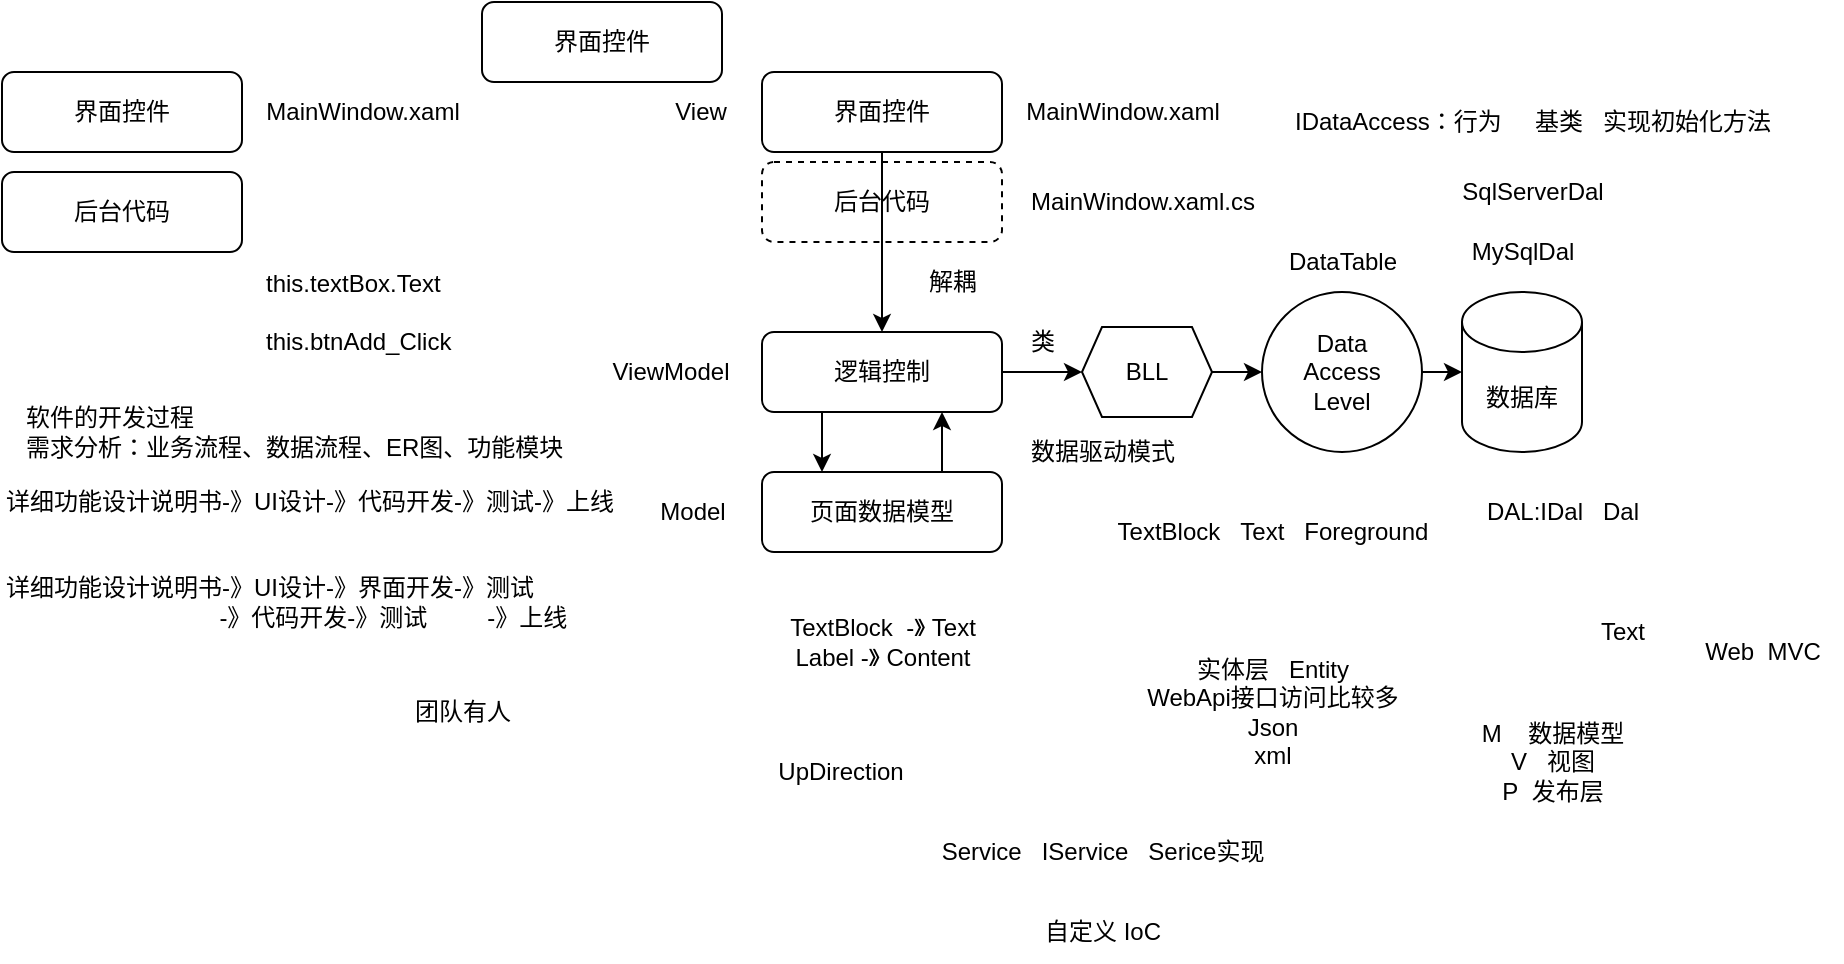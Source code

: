 <mxfile version="20.8.16" type="device"><diagram name="第 1 页" id="QO9Ejde6N6eWFW_AFvJA"><mxGraphModel dx="828" dy="499" grid="1" gridSize="10" guides="1" tooltips="1" connect="1" arrows="1" fold="1" page="1" pageScale="1" pageWidth="827" pageHeight="1169" math="0" shadow="0"><root><mxCell id="0"/><mxCell id="1" parent="0"/><mxCell id="2FYIfQrSe23jGMMo9iN6-1" value="界面控件" style="rounded=1;whiteSpace=wrap;html=1;" vertex="1" parent="1"><mxGeometry x="80" y="80" width="120" height="40" as="geometry"/></mxCell><mxCell id="2FYIfQrSe23jGMMo9iN6-2" value="后台代码" style="rounded=1;whiteSpace=wrap;html=1;dashed=1;" vertex="1" parent="1"><mxGeometry x="460" y="125" width="120" height="40" as="geometry"/></mxCell><mxCell id="2FYIfQrSe23jGMMo9iN6-3" value="MainWindow.xaml" style="text;html=1;align=center;verticalAlign=middle;resizable=0;points=[];autosize=1;strokeColor=none;fillColor=none;" vertex="1" parent="1"><mxGeometry x="200" y="85" width="120" height="30" as="geometry"/></mxCell><mxCell id="2FYIfQrSe23jGMMo9iN6-4" value="MainWindow.xaml.cs" style="text;html=1;align=center;verticalAlign=middle;resizable=0;points=[];autosize=1;strokeColor=none;fillColor=none;" vertex="1" parent="1"><mxGeometry x="580" y="130" width="140" height="30" as="geometry"/></mxCell><mxCell id="2FYIfQrSe23jGMMo9iN6-6" value="this.textBox.Text&lt;br&gt;&lt;br&gt;this.btnAdd_Click" style="text;html=1;align=left;verticalAlign=middle;resizable=0;points=[];autosize=1;strokeColor=none;fillColor=none;" vertex="1" parent="1"><mxGeometry x="210" y="170" width="120" height="60" as="geometry"/></mxCell><mxCell id="2FYIfQrSe23jGMMo9iN6-7" value="软件的开发过程&lt;br&gt;需求分析：业务流程、数据流程、ER图、功能模块" style="text;html=1;align=left;verticalAlign=middle;resizable=0;points=[];autosize=1;strokeColor=none;fillColor=none;" vertex="1" parent="1"><mxGeometry x="90" y="240" width="290" height="40" as="geometry"/></mxCell><mxCell id="2FYIfQrSe23jGMMo9iN6-8" value="详细功能设计说明书-》UI设计-》代码开发-》测试-》上线" style="text;html=1;align=left;verticalAlign=middle;resizable=0;points=[];autosize=1;strokeColor=none;fillColor=none;" vertex="1" parent="1"><mxGeometry x="80" y="280" width="330" height="30" as="geometry"/></mxCell><mxCell id="2FYIfQrSe23jGMMo9iN6-20" style="edgeStyle=orthogonalEdgeStyle;rounded=0;orthogonalLoop=1;jettySize=auto;html=1;exitX=0.5;exitY=1;exitDx=0;exitDy=0;entryX=0.5;entryY=0;entryDx=0;entryDy=0;" edge="1" parent="1" source="2FYIfQrSe23jGMMo9iN6-9" target="2FYIfQrSe23jGMMo9iN6-11"><mxGeometry relative="1" as="geometry"/></mxCell><mxCell id="2FYIfQrSe23jGMMo9iN6-9" value="界面控件" style="rounded=1;whiteSpace=wrap;html=1;" vertex="1" parent="1"><mxGeometry x="460" y="80" width="120" height="40" as="geometry"/></mxCell><mxCell id="2FYIfQrSe23jGMMo9iN6-10" value="MainWindow.xaml" style="text;html=1;align=center;verticalAlign=middle;resizable=0;points=[];autosize=1;strokeColor=none;fillColor=none;" vertex="1" parent="1"><mxGeometry x="580" y="85" width="120" height="30" as="geometry"/></mxCell><mxCell id="2FYIfQrSe23jGMMo9iN6-17" style="edgeStyle=orthogonalEdgeStyle;rounded=0;orthogonalLoop=1;jettySize=auto;html=1;exitX=0.25;exitY=1;exitDx=0;exitDy=0;entryX=0.25;entryY=0;entryDx=0;entryDy=0;" edge="1" parent="1" source="2FYIfQrSe23jGMMo9iN6-11" target="2FYIfQrSe23jGMMo9iN6-16"><mxGeometry relative="1" as="geometry"/></mxCell><mxCell id="2FYIfQrSe23jGMMo9iN6-39" style="edgeStyle=orthogonalEdgeStyle;rounded=0;orthogonalLoop=1;jettySize=auto;html=1;exitX=1;exitY=0.5;exitDx=0;exitDy=0;entryX=0;entryY=0.5;entryDx=0;entryDy=0;" edge="1" parent="1" source="2FYIfQrSe23jGMMo9iN6-11" target="2FYIfQrSe23jGMMo9iN6-37"><mxGeometry relative="1" as="geometry"/></mxCell><mxCell id="2FYIfQrSe23jGMMo9iN6-11" value="逻辑控制" style="rounded=1;whiteSpace=wrap;html=1;" vertex="1" parent="1"><mxGeometry x="460" y="210" width="120" height="40" as="geometry"/></mxCell><mxCell id="2FYIfQrSe23jGMMo9iN6-12" value="类" style="text;html=1;align=center;verticalAlign=middle;resizable=0;points=[];autosize=1;strokeColor=none;fillColor=none;" vertex="1" parent="1"><mxGeometry x="580" y="200" width="40" height="30" as="geometry"/></mxCell><mxCell id="2FYIfQrSe23jGMMo9iN6-13" value="后台代码" style="rounded=1;whiteSpace=wrap;html=1;" vertex="1" parent="1"><mxGeometry x="80" y="130" width="120" height="40" as="geometry"/></mxCell><mxCell id="2FYIfQrSe23jGMMo9iN6-14" value="详细功能设计说明书-》UI设计-》界面开发-》测试&lt;br&gt;&amp;nbsp; &amp;nbsp; &amp;nbsp; &amp;nbsp; &amp;nbsp; &amp;nbsp; &amp;nbsp; &amp;nbsp; &amp;nbsp; &amp;nbsp; &amp;nbsp; &amp;nbsp; &amp;nbsp; &amp;nbsp; &amp;nbsp; &amp;nbsp; -》代码开发-》测试&amp;nbsp; &amp;nbsp; &amp;nbsp; &amp;nbsp; &amp;nbsp;-》上线" style="text;html=1;align=left;verticalAlign=middle;resizable=0;points=[];autosize=1;strokeColor=none;fillColor=none;" vertex="1" parent="1"><mxGeometry x="80" y="325" width="300" height="40" as="geometry"/></mxCell><mxCell id="2FYIfQrSe23jGMMo9iN6-15" value="解耦" style="text;html=1;align=center;verticalAlign=middle;resizable=0;points=[];autosize=1;strokeColor=none;fillColor=none;" vertex="1" parent="1"><mxGeometry x="530" y="170" width="50" height="30" as="geometry"/></mxCell><mxCell id="2FYIfQrSe23jGMMo9iN6-18" style="edgeStyle=orthogonalEdgeStyle;rounded=0;orthogonalLoop=1;jettySize=auto;html=1;exitX=0.75;exitY=0;exitDx=0;exitDy=0;entryX=0.75;entryY=1;entryDx=0;entryDy=0;" edge="1" parent="1" source="2FYIfQrSe23jGMMo9iN6-16" target="2FYIfQrSe23jGMMo9iN6-11"><mxGeometry relative="1" as="geometry"/></mxCell><mxCell id="2FYIfQrSe23jGMMo9iN6-16" value="页面数据模型" style="rounded=1;whiteSpace=wrap;html=1;" vertex="1" parent="1"><mxGeometry x="460" y="280" width="120" height="40" as="geometry"/></mxCell><mxCell id="2FYIfQrSe23jGMMo9iN6-19" value="团队有人" style="text;html=1;align=center;verticalAlign=middle;resizable=0;points=[];autosize=1;strokeColor=none;fillColor=none;" vertex="1" parent="1"><mxGeometry x="275" y="385" width="70" height="30" as="geometry"/></mxCell><mxCell id="2FYIfQrSe23jGMMo9iN6-21" value="View" style="text;html=1;align=center;verticalAlign=middle;resizable=0;points=[];autosize=1;strokeColor=none;fillColor=none;" vertex="1" parent="1"><mxGeometry x="404" y="85" width="50" height="30" as="geometry"/></mxCell><mxCell id="2FYIfQrSe23jGMMo9iN6-22" value="ViewModel" style="text;html=1;align=center;verticalAlign=middle;resizable=0;points=[];autosize=1;strokeColor=none;fillColor=none;" vertex="1" parent="1"><mxGeometry x="374" y="215" width="80" height="30" as="geometry"/></mxCell><mxCell id="2FYIfQrSe23jGMMo9iN6-23" value="Model" style="text;html=1;align=center;verticalAlign=middle;resizable=0;points=[];autosize=1;strokeColor=none;fillColor=none;" vertex="1" parent="1"><mxGeometry x="395" y="285" width="60" height="30" as="geometry"/></mxCell><mxCell id="2FYIfQrSe23jGMMo9iN6-24" value="界面控件" style="rounded=1;whiteSpace=wrap;html=1;" vertex="1" parent="1"><mxGeometry x="320" y="45" width="120" height="40" as="geometry"/></mxCell><mxCell id="2FYIfQrSe23jGMMo9iN6-25" value="TextBlock&amp;nbsp; -》&amp;nbsp;Text&lt;br&gt;Label -》 Content" style="text;html=1;align=center;verticalAlign=middle;resizable=0;points=[];autosize=1;strokeColor=none;fillColor=none;" vertex="1" parent="1"><mxGeometry x="460" y="345" width="120" height="40" as="geometry"/></mxCell><mxCell id="2FYIfQrSe23jGMMo9iN6-27" value="数据库" style="shape=cylinder3;whiteSpace=wrap;html=1;boundedLbl=1;backgroundOutline=1;size=15;" vertex="1" parent="1"><mxGeometry x="810" y="190" width="60" height="80" as="geometry"/></mxCell><mxCell id="2FYIfQrSe23jGMMo9iN6-30" style="edgeStyle=orthogonalEdgeStyle;rounded=0;orthogonalLoop=1;jettySize=auto;html=1;exitX=1;exitY=0.5;exitDx=0;exitDy=0;entryX=0;entryY=0.5;entryDx=0;entryDy=0;entryPerimeter=0;" edge="1" parent="1" source="2FYIfQrSe23jGMMo9iN6-29" target="2FYIfQrSe23jGMMo9iN6-27"><mxGeometry relative="1" as="geometry"/></mxCell><mxCell id="2FYIfQrSe23jGMMo9iN6-29" value="Data&lt;br&gt;Access&lt;br&gt;Level" style="ellipse;whiteSpace=wrap;html=1;aspect=fixed;" vertex="1" parent="1"><mxGeometry x="710" y="190" width="80" height="80" as="geometry"/></mxCell><mxCell id="2FYIfQrSe23jGMMo9iN6-32" value="TextBlock&amp;nbsp; &amp;nbsp;Text&amp;nbsp; &amp;nbsp;Foreground" style="text;html=1;align=center;verticalAlign=middle;resizable=0;points=[];autosize=1;strokeColor=none;fillColor=none;" vertex="1" parent="1"><mxGeometry x="625" y="295" width="180" height="30" as="geometry"/></mxCell><mxCell id="2FYIfQrSe23jGMMo9iN6-33" value="数据驱动模式" style="text;html=1;align=center;verticalAlign=middle;resizable=0;points=[];autosize=1;strokeColor=none;fillColor=none;" vertex="1" parent="1"><mxGeometry x="580" y="255" width="100" height="30" as="geometry"/></mxCell><mxCell id="2FYIfQrSe23jGMMo9iN6-34" value="实体层&amp;nbsp; &amp;nbsp;Entity&lt;br&gt;WebApi接口访问比较多&lt;br&gt;Json&lt;br&gt;xml" style="text;html=1;align=center;verticalAlign=middle;resizable=0;points=[];autosize=1;strokeColor=none;fillColor=none;" vertex="1" parent="1"><mxGeometry x="640" y="365" width="150" height="70" as="geometry"/></mxCell><mxCell id="2FYIfQrSe23jGMMo9iN6-35" value="DataTable" style="text;html=1;align=center;verticalAlign=middle;resizable=0;points=[];autosize=1;strokeColor=none;fillColor=none;" vertex="1" parent="1"><mxGeometry x="710" y="160" width="80" height="30" as="geometry"/></mxCell><mxCell id="2FYIfQrSe23jGMMo9iN6-36" value="UpDirection" style="text;html=1;align=center;verticalAlign=middle;resizable=0;points=[];autosize=1;strokeColor=none;fillColor=none;" vertex="1" parent="1"><mxGeometry x="454" y="415" width="90" height="30" as="geometry"/></mxCell><mxCell id="2FYIfQrSe23jGMMo9iN6-40" style="edgeStyle=orthogonalEdgeStyle;rounded=0;orthogonalLoop=1;jettySize=auto;html=1;exitX=1;exitY=0.5;exitDx=0;exitDy=0;entryX=0;entryY=0.5;entryDx=0;entryDy=0;" edge="1" parent="1" source="2FYIfQrSe23jGMMo9iN6-37" target="2FYIfQrSe23jGMMo9iN6-29"><mxGeometry relative="1" as="geometry"/></mxCell><mxCell id="2FYIfQrSe23jGMMo9iN6-37" value="BLL" style="shape=hexagon;perimeter=hexagonPerimeter2;whiteSpace=wrap;html=1;fixedSize=1;size=10;" vertex="1" parent="1"><mxGeometry x="620" y="207.5" width="65" height="45" as="geometry"/></mxCell><mxCell id="2FYIfQrSe23jGMMo9iN6-41" value="DAL:IDal&amp;nbsp; &amp;nbsp;Dal" style="text;html=1;align=center;verticalAlign=middle;resizable=0;points=[];autosize=1;strokeColor=none;fillColor=none;" vertex="1" parent="1"><mxGeometry x="810" y="285" width="100" height="30" as="geometry"/></mxCell><mxCell id="2FYIfQrSe23jGMMo9iN6-42" value="Service&amp;nbsp; &amp;nbsp;IService&amp;nbsp; &amp;nbsp;Serice实现" style="text;html=1;align=center;verticalAlign=middle;resizable=0;points=[];autosize=1;strokeColor=none;fillColor=none;" vertex="1" parent="1"><mxGeometry x="540" y="455" width="180" height="30" as="geometry"/></mxCell><mxCell id="2FYIfQrSe23jGMMo9iN6-44" value="SqlServerDal" style="text;html=1;align=center;verticalAlign=middle;resizable=0;points=[];autosize=1;strokeColor=none;fillColor=none;" vertex="1" parent="1"><mxGeometry x="800" y="125" width="90" height="30" as="geometry"/></mxCell><mxCell id="2FYIfQrSe23jGMMo9iN6-45" value="IDataAccess：行为&amp;nbsp; &amp;nbsp; &amp;nbsp;基类&amp;nbsp; &amp;nbsp;实现初始化方法" style="text;html=1;align=center;verticalAlign=middle;resizable=0;points=[];autosize=1;strokeColor=none;fillColor=none;" vertex="1" parent="1"><mxGeometry x="715" y="90" width="260" height="30" as="geometry"/></mxCell><mxCell id="2FYIfQrSe23jGMMo9iN6-46" value="MySqlDal" style="text;html=1;align=center;verticalAlign=middle;resizable=0;points=[];autosize=1;strokeColor=none;fillColor=none;" vertex="1" parent="1"><mxGeometry x="805" y="155" width="70" height="30" as="geometry"/></mxCell><mxCell id="2FYIfQrSe23jGMMo9iN6-47" value="自定义 IoC" style="text;html=1;align=center;verticalAlign=middle;resizable=0;points=[];autosize=1;strokeColor=none;fillColor=none;" vertex="1" parent="1"><mxGeometry x="590" y="495" width="80" height="30" as="geometry"/></mxCell><mxCell id="2FYIfQrSe23jGMMo9iN6-49" value="Text" style="text;html=1;align=center;verticalAlign=middle;resizable=0;points=[];autosize=1;strokeColor=none;fillColor=none;" vertex="1" parent="1"><mxGeometry x="865" y="345" width="50" height="30" as="geometry"/></mxCell><mxCell id="2FYIfQrSe23jGMMo9iN6-50" value="M&amp;nbsp; &amp;nbsp; 数据模型&lt;br&gt;V&amp;nbsp; &amp;nbsp;视图&lt;br&gt;P&amp;nbsp; 发布层" style="text;html=1;align=center;verticalAlign=middle;resizable=0;points=[];autosize=1;strokeColor=none;fillColor=none;" vertex="1" parent="1"><mxGeometry x="810" y="395" width="90" height="60" as="geometry"/></mxCell><mxCell id="2FYIfQrSe23jGMMo9iN6-51" value="Web&amp;nbsp; MVC" style="text;html=1;align=center;verticalAlign=middle;resizable=0;points=[];autosize=1;strokeColor=none;fillColor=none;" vertex="1" parent="1"><mxGeometry x="920" y="355" width="80" height="30" as="geometry"/></mxCell></root></mxGraphModel></diagram></mxfile>